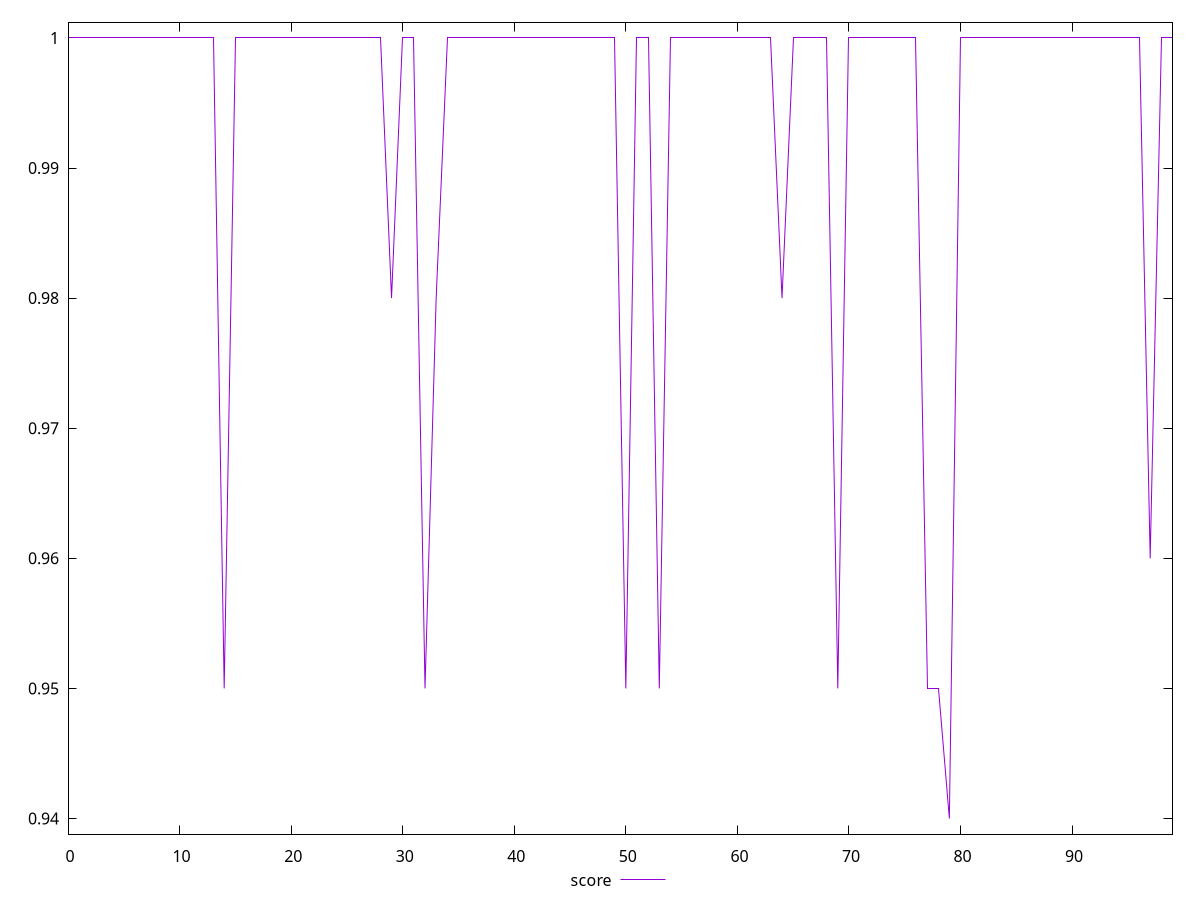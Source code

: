 reset

$score <<EOF
0 1
1 1
2 1
3 1
4 1
5 1
6 1
7 1
8 1
9 1
10 1
11 1
12 1
13 1
14 0.95
15 1
16 1
17 1
18 1
19 1
20 1
21 1
22 1
23 1
24 1
25 1
26 1
27 1
28 1
29 0.98
30 1
31 1
32 0.95
33 0.98
34 1
35 1
36 1
37 1
38 1
39 1
40 1
41 1
42 1
43 1
44 1
45 1
46 1
47 1
48 1
49 1
50 0.95
51 1
52 1
53 0.95
54 1
55 1
56 1
57 1
58 1
59 1
60 1
62 1
63 1
64 0.98
65 1
66 1
67 1
68 1
69 0.95
70 1
71 1
72 1
73 1
74 1
75 1
76 1
77 0.95
78 0.95
79 0.94
80 1
81 1
82 1
83 1
84 1
85 1
86 1
87 1
88 1
89 1
90 1
91 1
92 1
93 1
94 1
95 1
96 1
97 0.96
98 1
99 1
EOF

set key outside below
set xrange [0:99]
set yrange [0.9388:1.0012]
set trange [0.9388:1.0012]
set terminal svg size 640, 500 enhanced background rgb 'white'
set output "reports/report_00030_2021-02-24T20-42-31.540Z/unused-css-rules/samples/card/score/values.svg"

plot $score title "score" with line

reset
